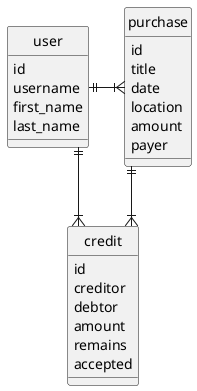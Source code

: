 @startuml

' hide the spot
hide circle

' avoid problems with angled crows feet
skinparam linetype ortho

entity user {
    id
    username
    first_name
    last_name
}

entity purchase {
    id
    title
    date
    location
    amount
    payer
}

entity credit {
    id
    creditor
    debtor
    amount
    remains
    accepted
}

purchase ||--|{ credit
user ||-|{ purchase
user ||--|{ credit

@enduml